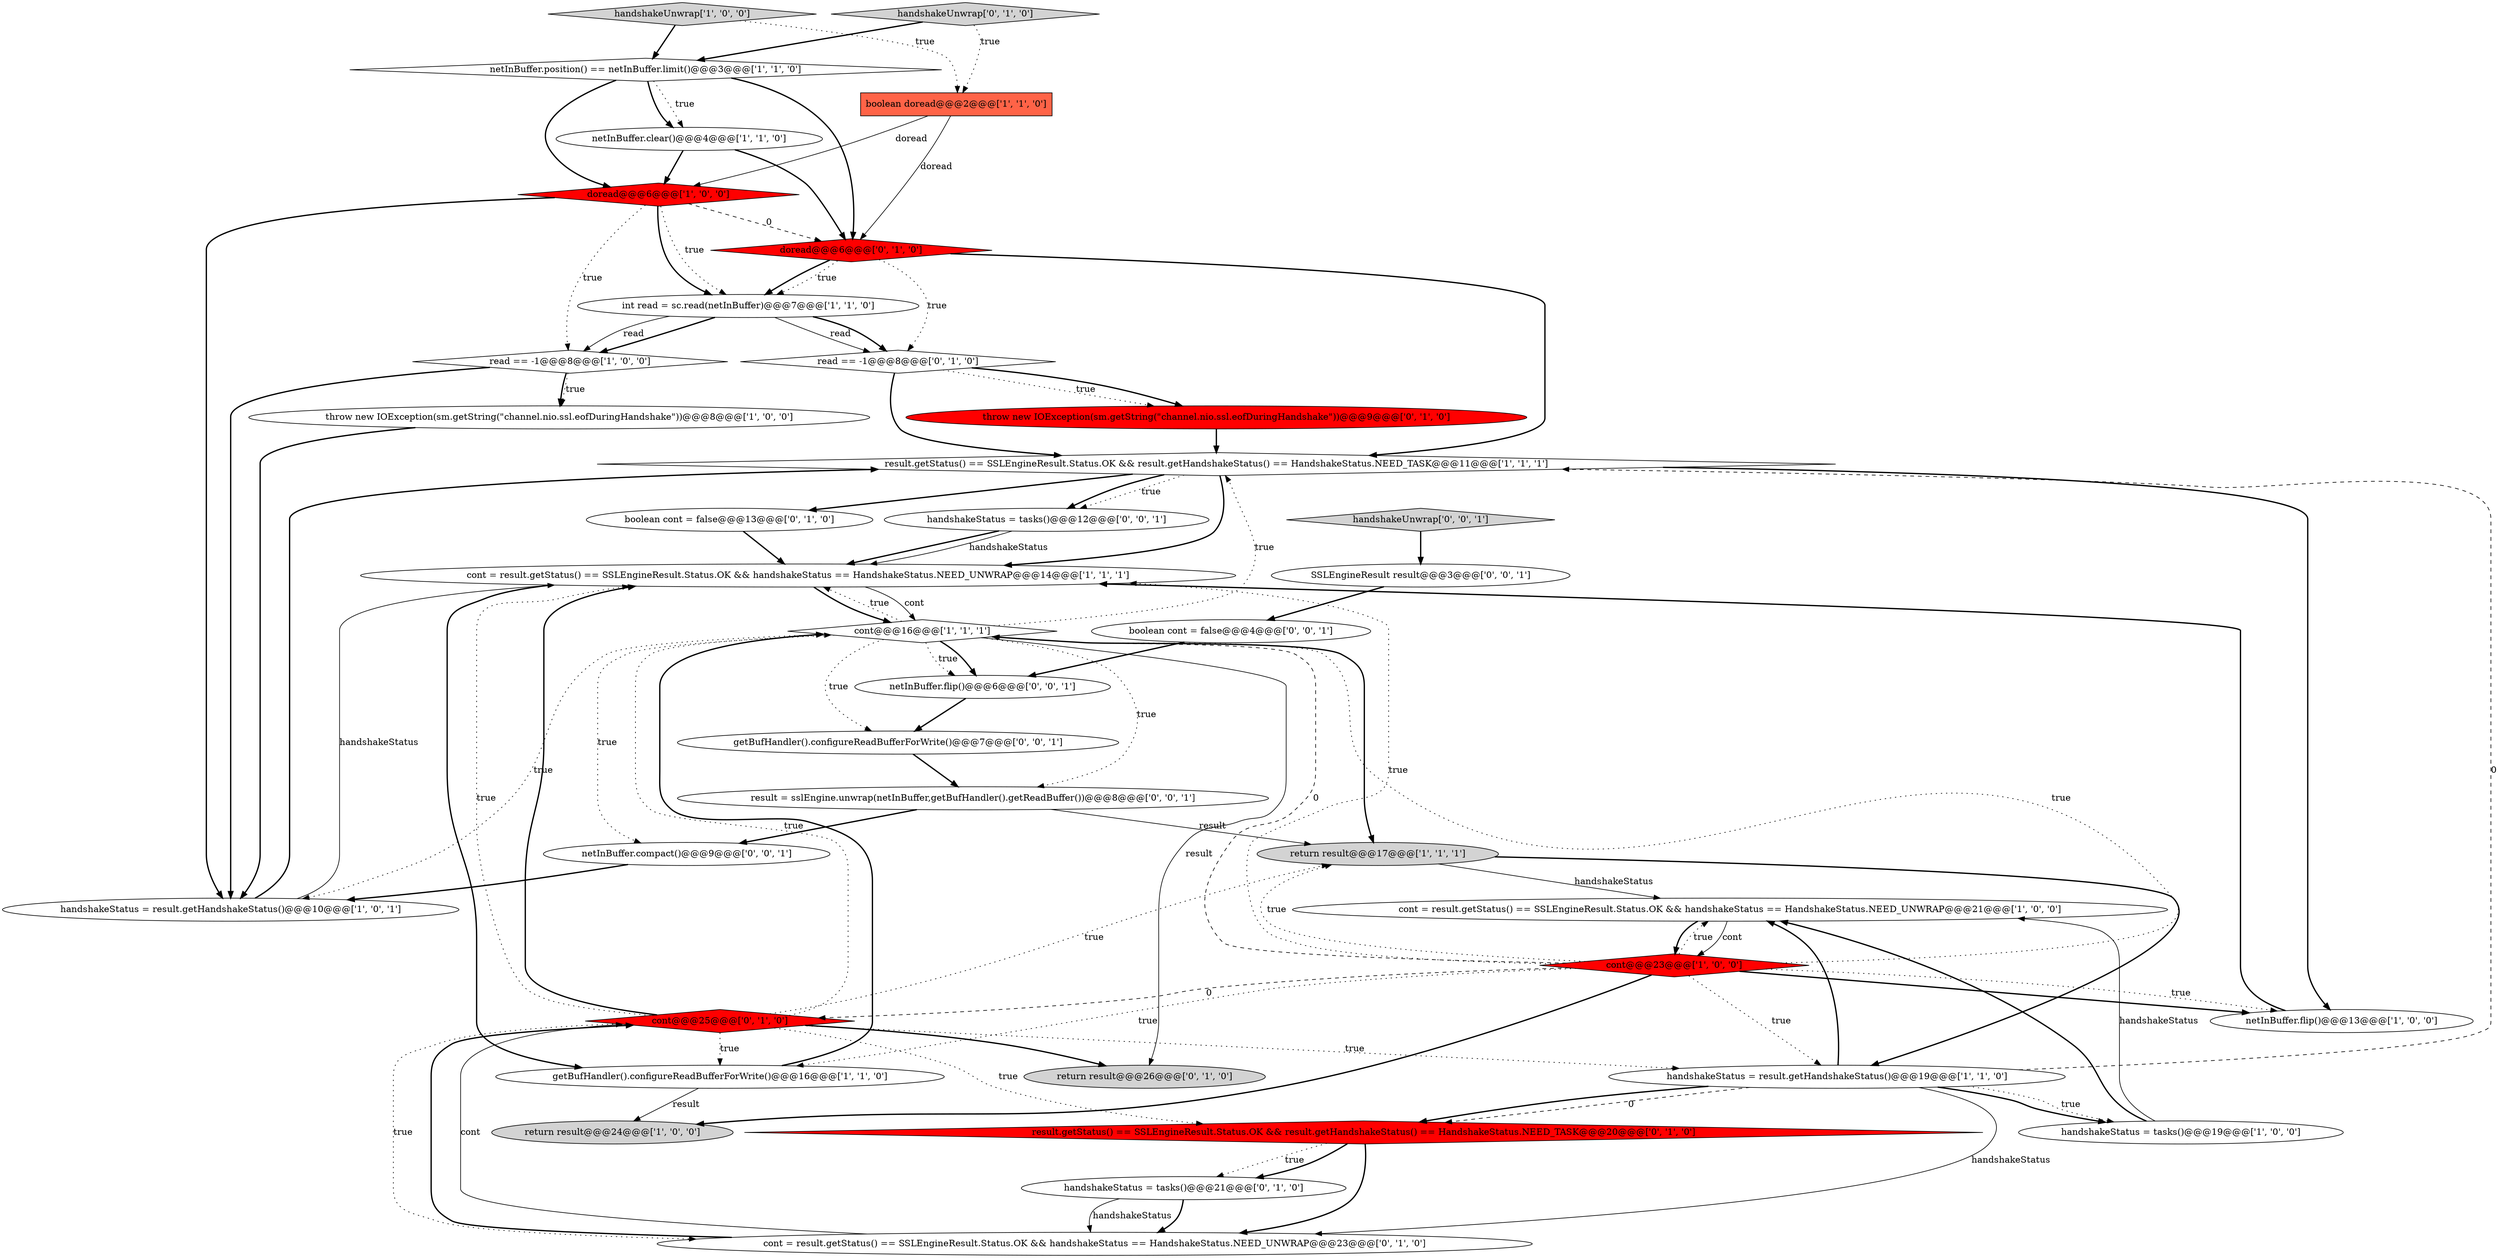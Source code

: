 digraph {
12 [style = filled, label = "netInBuffer.clear()@@@4@@@['1', '1', '0']", fillcolor = white, shape = ellipse image = "AAA0AAABBB1BBB"];
16 [style = filled, label = "cont = result.getStatus() == SSLEngineResult.Status.OK && handshakeStatus == HandshakeStatus.NEED_UNWRAP@@@21@@@['1', '0', '0']", fillcolor = white, shape = ellipse image = "AAA0AAABBB1BBB"];
23 [style = filled, label = "boolean cont = false@@@13@@@['0', '1', '0']", fillcolor = white, shape = ellipse image = "AAA0AAABBB2BBB"];
10 [style = filled, label = "throw new IOException(sm.getString(\"channel.nio.ssl.eofDuringHandshake\"))@@@8@@@['1', '0', '0']", fillcolor = white, shape = ellipse image = "AAA0AAABBB1BBB"];
27 [style = filled, label = "return result@@@26@@@['0', '1', '0']", fillcolor = lightgray, shape = ellipse image = "AAA0AAABBB2BBB"];
37 [style = filled, label = "getBufHandler().configureReadBufferForWrite()@@@7@@@['0', '0', '1']", fillcolor = white, shape = ellipse image = "AAA0AAABBB3BBB"];
9 [style = filled, label = "result.getStatus() == SSLEngineResult.Status.OK && result.getHandshakeStatus() == HandshakeStatus.NEED_TASK@@@11@@@['1', '1', '1']", fillcolor = white, shape = diamond image = "AAA0AAABBB1BBB"];
19 [style = filled, label = "netInBuffer.position() == netInBuffer.limit()@@@3@@@['1', '1', '0']", fillcolor = white, shape = diamond image = "AAA0AAABBB1BBB"];
30 [style = filled, label = "netInBuffer.flip()@@@6@@@['0', '0', '1']", fillcolor = white, shape = ellipse image = "AAA0AAABBB3BBB"];
14 [style = filled, label = "handshakeUnwrap['1', '0', '0']", fillcolor = lightgray, shape = diamond image = "AAA0AAABBB1BBB"];
2 [style = filled, label = "boolean doread@@@2@@@['1', '1', '0']", fillcolor = tomato, shape = box image = "AAA0AAABBB1BBB"];
15 [style = filled, label = "cont@@@16@@@['1', '1', '1']", fillcolor = white, shape = diamond image = "AAA0AAABBB1BBB"];
3 [style = filled, label = "getBufHandler().configureReadBufferForWrite()@@@16@@@['1', '1', '0']", fillcolor = white, shape = ellipse image = "AAA0AAABBB1BBB"];
29 [style = filled, label = "handshakeStatus = tasks()@@@21@@@['0', '1', '0']", fillcolor = white, shape = ellipse image = "AAA0AAABBB2BBB"];
13 [style = filled, label = "handshakeStatus = result.getHandshakeStatus()@@@19@@@['1', '1', '0']", fillcolor = white, shape = ellipse image = "AAA0AAABBB1BBB"];
6 [style = filled, label = "int read = sc.read(netInBuffer)@@@7@@@['1', '1', '0']", fillcolor = white, shape = ellipse image = "AAA0AAABBB1BBB"];
1 [style = filled, label = "netInBuffer.flip()@@@13@@@['1', '0', '0']", fillcolor = white, shape = ellipse image = "AAA0AAABBB1BBB"];
18 [style = filled, label = "return result@@@17@@@['1', '1', '1']", fillcolor = lightgray, shape = ellipse image = "AAA0AAABBB1BBB"];
31 [style = filled, label = "handshakeStatus = tasks()@@@12@@@['0', '0', '1']", fillcolor = white, shape = ellipse image = "AAA0AAABBB3BBB"];
36 [style = filled, label = "result = sslEngine.unwrap(netInBuffer,getBufHandler().getReadBuffer())@@@8@@@['0', '0', '1']", fillcolor = white, shape = ellipse image = "AAA0AAABBB3BBB"];
33 [style = filled, label = "handshakeUnwrap['0', '0', '1']", fillcolor = lightgray, shape = diamond image = "AAA0AAABBB3BBB"];
0 [style = filled, label = "cont = result.getStatus() == SSLEngineResult.Status.OK && handshakeStatus == HandshakeStatus.NEED_UNWRAP@@@14@@@['1', '1', '1']", fillcolor = white, shape = ellipse image = "AAA0AAABBB1BBB"];
5 [style = filled, label = "cont@@@23@@@['1', '0', '0']", fillcolor = red, shape = diamond image = "AAA1AAABBB1BBB"];
11 [style = filled, label = "return result@@@24@@@['1', '0', '0']", fillcolor = lightgray, shape = ellipse image = "AAA0AAABBB1BBB"];
25 [style = filled, label = "cont@@@25@@@['0', '1', '0']", fillcolor = red, shape = diamond image = "AAA1AAABBB2BBB"];
28 [style = filled, label = "handshakeUnwrap['0', '1', '0']", fillcolor = lightgray, shape = diamond image = "AAA0AAABBB2BBB"];
8 [style = filled, label = "handshakeStatus = result.getHandshakeStatus()@@@10@@@['1', '0', '1']", fillcolor = white, shape = ellipse image = "AAA0AAABBB1BBB"];
32 [style = filled, label = "boolean cont = false@@@4@@@['0', '0', '1']", fillcolor = white, shape = ellipse image = "AAA0AAABBB3BBB"];
21 [style = filled, label = "result.getStatus() == SSLEngineResult.Status.OK && result.getHandshakeStatus() == HandshakeStatus.NEED_TASK@@@20@@@['0', '1', '0']", fillcolor = red, shape = diamond image = "AAA1AAABBB2BBB"];
35 [style = filled, label = "netInBuffer.compact()@@@9@@@['0', '0', '1']", fillcolor = white, shape = ellipse image = "AAA0AAABBB3BBB"];
24 [style = filled, label = "read == -1@@@8@@@['0', '1', '0']", fillcolor = white, shape = diamond image = "AAA0AAABBB2BBB"];
4 [style = filled, label = "read == -1@@@8@@@['1', '0', '0']", fillcolor = white, shape = diamond image = "AAA0AAABBB1BBB"];
20 [style = filled, label = "cont = result.getStatus() == SSLEngineResult.Status.OK && handshakeStatus == HandshakeStatus.NEED_UNWRAP@@@23@@@['0', '1', '0']", fillcolor = white, shape = ellipse image = "AAA0AAABBB2BBB"];
7 [style = filled, label = "handshakeStatus = tasks()@@@19@@@['1', '0', '0']", fillcolor = white, shape = ellipse image = "AAA0AAABBB1BBB"];
17 [style = filled, label = "doread@@@6@@@['1', '0', '0']", fillcolor = red, shape = diamond image = "AAA1AAABBB1BBB"];
22 [style = filled, label = "throw new IOException(sm.getString(\"channel.nio.ssl.eofDuringHandshake\"))@@@9@@@['0', '1', '0']", fillcolor = red, shape = ellipse image = "AAA1AAABBB2BBB"];
26 [style = filled, label = "doread@@@6@@@['0', '1', '0']", fillcolor = red, shape = diamond image = "AAA1AAABBB2BBB"];
34 [style = filled, label = "SSLEngineResult result@@@3@@@['0', '0', '1']", fillcolor = white, shape = ellipse image = "AAA0AAABBB3BBB"];
5->18 [style = dotted, label="true"];
17->6 [style = dotted, label="true"];
5->1 [style = dotted, label="true"];
7->16 [style = solid, label="handshakeStatus"];
26->9 [style = bold, label=""];
5->25 [style = dashed, label="0"];
13->20 [style = solid, label="handshakeStatus"];
0->15 [style = bold, label=""];
15->9 [style = dotted, label="true"];
25->18 [style = dotted, label="true"];
15->30 [style = dotted, label="true"];
5->13 [style = dotted, label="true"];
13->21 [style = dashed, label="0"];
15->8 [style = dotted, label="true"];
10->8 [style = bold, label=""];
26->24 [style = dotted, label="true"];
7->16 [style = bold, label=""];
35->8 [style = bold, label=""];
4->8 [style = bold, label=""];
34->32 [style = bold, label=""];
15->27 [style = solid, label="result"];
25->21 [style = dotted, label="true"];
0->3 [style = bold, label=""];
14->2 [style = dotted, label="true"];
37->36 [style = bold, label=""];
19->12 [style = bold, label=""];
21->29 [style = dotted, label="true"];
22->9 [style = bold, label=""];
28->2 [style = dotted, label="true"];
9->31 [style = dotted, label="true"];
15->35 [style = dotted, label="true"];
13->7 [style = dotted, label="true"];
1->0 [style = bold, label=""];
13->9 [style = dashed, label="0"];
5->3 [style = dotted, label="true"];
26->6 [style = bold, label=""];
20->25 [style = bold, label=""];
13->16 [style = bold, label=""];
25->27 [style = bold, label=""];
6->4 [style = bold, label=""];
5->1 [style = bold, label=""];
29->20 [style = bold, label=""];
25->15 [style = dotted, label="true"];
21->29 [style = bold, label=""];
24->22 [style = dotted, label="true"];
19->26 [style = bold, label=""];
25->20 [style = dotted, label="true"];
28->19 [style = bold, label=""];
26->6 [style = dotted, label="true"];
5->11 [style = bold, label=""];
36->35 [style = bold, label=""];
9->1 [style = bold, label=""];
25->0 [style = bold, label=""];
17->8 [style = bold, label=""];
4->10 [style = bold, label=""];
17->6 [style = bold, label=""];
6->24 [style = solid, label="read"];
4->10 [style = dotted, label="true"];
17->4 [style = dotted, label="true"];
9->31 [style = bold, label=""];
31->0 [style = bold, label=""];
31->0 [style = solid, label="handshakeStatus"];
12->17 [style = bold, label=""];
19->12 [style = dotted, label="true"];
14->19 [style = bold, label=""];
6->24 [style = bold, label=""];
16->5 [style = solid, label="cont"];
5->0 [style = dotted, label="true"];
6->4 [style = solid, label="read"];
19->17 [style = bold, label=""];
25->13 [style = dotted, label="true"];
32->30 [style = bold, label=""];
15->0 [style = dotted, label="true"];
23->0 [style = bold, label=""];
5->15 [style = dotted, label="true"];
8->0 [style = solid, label="handshakeStatus"];
5->16 [style = dotted, label="true"];
0->15 [style = solid, label="cont"];
16->5 [style = bold, label=""];
15->37 [style = dotted, label="true"];
2->17 [style = solid, label="doread"];
5->15 [style = dashed, label="0"];
36->18 [style = solid, label="result"];
24->9 [style = bold, label=""];
2->26 [style = solid, label="doread"];
3->11 [style = solid, label="result"];
9->0 [style = bold, label=""];
29->20 [style = solid, label="handshakeStatus"];
15->36 [style = dotted, label="true"];
20->25 [style = solid, label="cont"];
25->0 [style = dotted, label="true"];
3->15 [style = bold, label=""];
18->16 [style = solid, label="handshakeStatus"];
12->26 [style = bold, label=""];
15->30 [style = bold, label=""];
30->37 [style = bold, label=""];
24->22 [style = bold, label=""];
15->18 [style = bold, label=""];
9->23 [style = bold, label=""];
21->20 [style = bold, label=""];
13->7 [style = bold, label=""];
8->9 [style = bold, label=""];
18->13 [style = bold, label=""];
25->3 [style = dotted, label="true"];
17->26 [style = dashed, label="0"];
13->21 [style = bold, label=""];
33->34 [style = bold, label=""];
}
